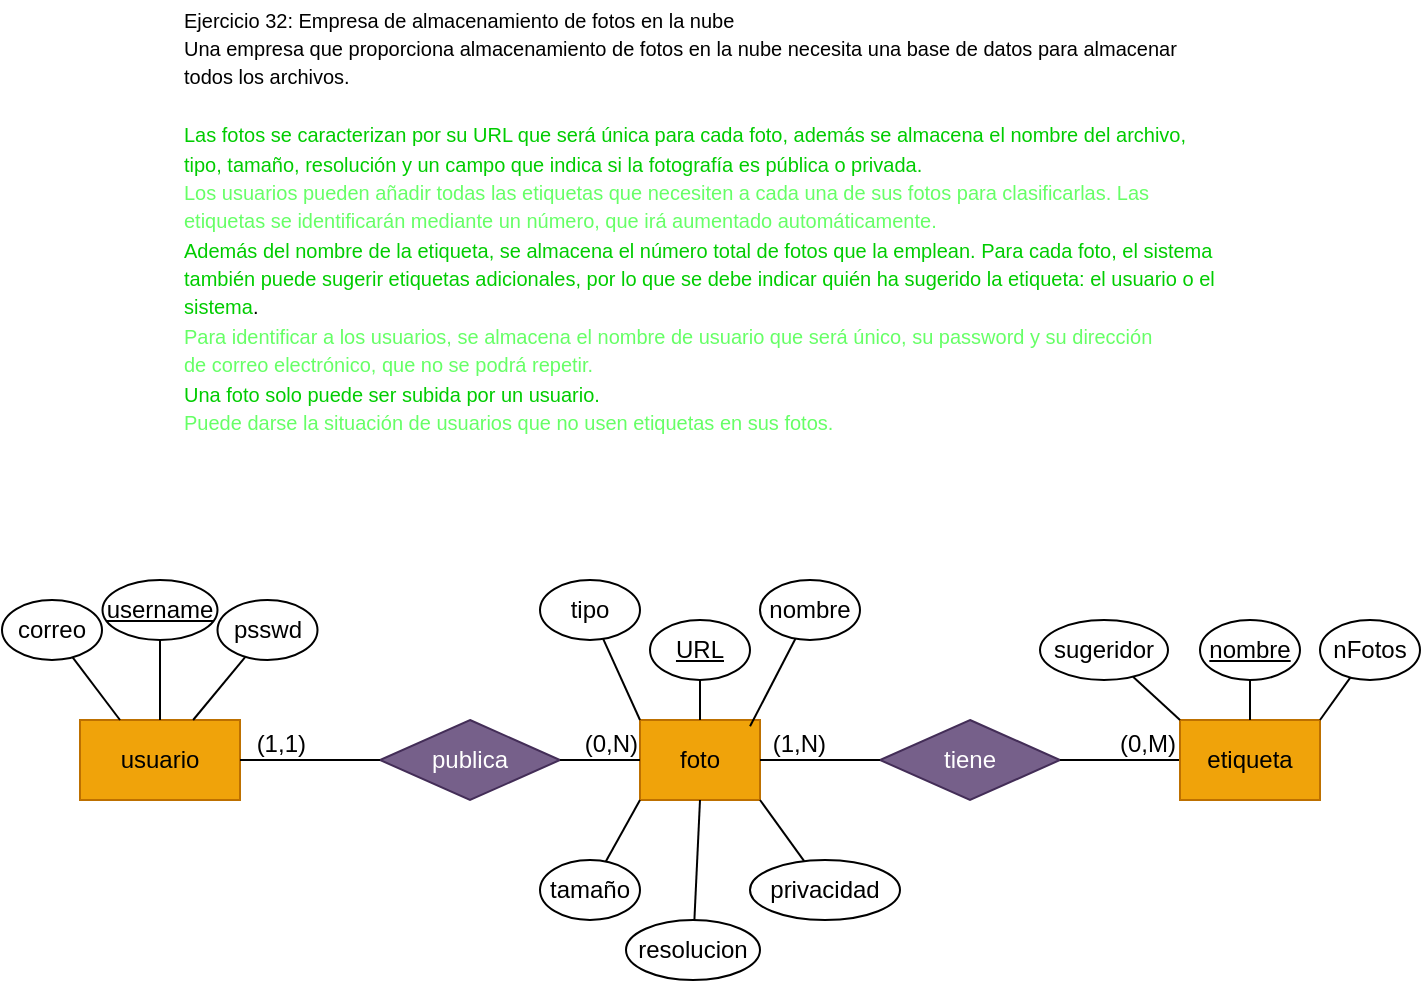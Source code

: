 <mxfile version="27.0.9">
  <diagram name="Página-1" id="4JTaqGiG4GTbNWQ9edI4">
    <mxGraphModel dx="1773" dy="1830" grid="1" gridSize="10" guides="1" tooltips="1" connect="1" arrows="1" fold="1" page="1" pageScale="1" pageWidth="827" pageHeight="1169" math="0" shadow="0">
      <root>
        <mxCell id="0" />
        <mxCell id="1" parent="0" />
        <mxCell id="4u7qaeyB-Heme8eSL70P-3" value="&lt;div&gt;&lt;span style=&quot;font-size: 10px;&quot;&gt;Ejercicio 32: Empresa de almacenamiento de fotos en la nube&lt;/span&gt;&lt;/div&gt;&lt;div&gt;&lt;span style=&quot;font-size: 10px;&quot;&gt;Una empresa que proporciona almacenamiento de fotos en la nube necesita una base de datos para almacenar&lt;/span&gt;&lt;/div&gt;&lt;div&gt;&lt;span style=&quot;font-size: 10px;&quot;&gt;todos los archivos.&lt;/span&gt;&lt;/div&gt;&lt;div&gt;&lt;span style=&quot;font-size: 10px;&quot;&gt;&lt;br&gt;&lt;/span&gt;&lt;/div&gt;&lt;div&gt;&lt;span style=&quot;font-size: 10px;&quot;&gt;&lt;font style=&quot;color: rgb(0, 204, 0);&quot;&gt;Las fotos se caracterizan por su URL que será única para cada foto, además se almacena el nombre del archivo,&lt;/font&gt;&lt;/span&gt;&lt;/div&gt;&lt;div&gt;&lt;span style=&quot;font-size: 10px;&quot;&gt;&lt;font style=&quot;color: rgb(0, 204, 0);&quot;&gt;tipo, tamaño, resolución y un campo que indica si la fotografía es pública o privada.&lt;/font&gt;&lt;/span&gt;&lt;/div&gt;&lt;div&gt;&lt;span style=&quot;font-size: 10px;&quot;&gt;&lt;font style=&quot;color: rgb(102, 255, 102);&quot;&gt;Los usuarios pueden añadir todas las etiquetas que necesiten a cada una de sus fotos para clasificarlas. Las&lt;/font&gt;&lt;/span&gt;&lt;/div&gt;&lt;div&gt;&lt;span style=&quot;font-size: 10px;&quot;&gt;&lt;font style=&quot;color: rgb(102, 255, 102);&quot;&gt;etiquetas se identificarán mediante un número, que irá aumentado automáticamente.&lt;/font&gt;&amp;nbsp;&lt;/span&gt;&lt;/div&gt;&lt;div&gt;&lt;font style=&quot;color: rgb(0, 204, 0);&quot;&gt;&lt;span style=&quot;font-size: 10px;&quot;&gt;Además del nombre de&amp;nbsp;&lt;/span&gt;&lt;span style=&quot;font-size: 10px; background-color: transparent;&quot;&gt;la etiqueta, se almacena el número total de fotos que la emplean. Para cada foto, el sistema también puede&amp;nbsp;&lt;/span&gt;&lt;span style=&quot;font-size: 10px; background-color: transparent;&quot;&gt;sugerir etiquetas adicionales, por lo que se debe indicar quién ha sugerido la etiqueta: el usuario o el sistema&lt;/span&gt;&lt;/font&gt;&lt;span style=&quot;font-size: 10px; background-color: transparent; color: light-dark(rgb(0, 0, 0), rgb(255, 255, 255));&quot;&gt;.&lt;/span&gt;&lt;/div&gt;&lt;div&gt;&lt;span style=&quot;font-size: 10px;&quot;&gt;&lt;font style=&quot;color: rgb(102, 255, 102);&quot;&gt;Para identificar a los usuarios, se almacena el nombre de usuario que será único, su password y su dirección&lt;/font&gt;&lt;/span&gt;&lt;/div&gt;&lt;div&gt;&lt;span style=&quot;font-size: 10px;&quot;&gt;&lt;font style=&quot;color: rgb(102, 255, 102);&quot;&gt;de correo electrónico, que no se podrá repetir.&amp;nbsp;&lt;/font&gt;&lt;/span&gt;&lt;/div&gt;&lt;div&gt;&lt;span style=&quot;font-size: 10px;&quot;&gt;&lt;font style=&quot;color: rgb(0, 204, 0);&quot;&gt;Una foto solo puede ser subida por un usuario.&lt;/font&gt;&lt;/span&gt;&lt;/div&gt;&lt;div&gt;&lt;span style=&quot;font-size: 10px;&quot;&gt;&lt;font style=&quot;color: rgb(102, 255, 102);&quot;&gt;Puede darse la situación de usuarios que no usen etiquetas en sus fotos.&lt;/font&gt;&lt;/span&gt;&lt;/div&gt;" style="text;html=1;align=left;verticalAlign=middle;whiteSpace=wrap;rounded=0;" parent="1" vertex="1">
          <mxGeometry x="-80" y="-40" width="540" height="220" as="geometry" />
        </mxCell>
        <mxCell id="4u7qaeyB-Heme8eSL70P-4" value="foto" style="whiteSpace=wrap;html=1;align=center;fillColor=#f0a30a;strokeColor=#BD7000;fontColor=#000000;" parent="1" vertex="1">
          <mxGeometry x="150" y="320" width="60" height="40" as="geometry" />
        </mxCell>
        <mxCell id="4u7qaeyB-Heme8eSL70P-5" value="" style="endArrow=none;html=1;rounded=0;exitX=0.5;exitY=0;exitDx=0;exitDy=0;" parent="1" source="4u7qaeyB-Heme8eSL70P-4" target="4u7qaeyB-Heme8eSL70P-6" edge="1">
          <mxGeometry relative="1" as="geometry">
            <mxPoint x="130" y="275" as="sourcePoint" />
            <mxPoint x="190" y="275" as="targetPoint" />
          </mxGeometry>
        </mxCell>
        <mxCell id="4u7qaeyB-Heme8eSL70P-6" value="&lt;u&gt;URL&lt;/u&gt;" style="ellipse;whiteSpace=wrap;html=1;align=center;" parent="1" vertex="1">
          <mxGeometry x="155" y="270" width="50" height="30" as="geometry" />
        </mxCell>
        <mxCell id="4u7qaeyB-Heme8eSL70P-23" value="usuario" style="whiteSpace=wrap;html=1;align=center;fillColor=#f0a30a;strokeColor=#BD7000;fontColor=#000000;" parent="1" vertex="1">
          <mxGeometry x="-130" y="320" width="80" height="40" as="geometry" />
        </mxCell>
        <mxCell id="7ET53O19MIQ0_UiLssNE-1" value="tiene" style="shape=rhombus;perimeter=rhombusPerimeter;whiteSpace=wrap;html=1;align=center;fillColor=#76608a;fontColor=#ffffff;strokeColor=#432D57;" vertex="1" parent="1">
          <mxGeometry x="270" y="320" width="90" height="40" as="geometry" />
        </mxCell>
        <mxCell id="7ET53O19MIQ0_UiLssNE-2" value="" style="endArrow=none;html=1;rounded=0;exitX=0;exitY=0.5;exitDx=0;exitDy=0;entryX=1;entryY=0.5;entryDx=0;entryDy=0;" edge="1" source="7ET53O19MIQ0_UiLssNE-1" parent="1" target="4u7qaeyB-Heme8eSL70P-4">
          <mxGeometry relative="1" as="geometry">
            <mxPoint x="327" y="310" as="sourcePoint" />
            <mxPoint x="230" y="340" as="targetPoint" />
          </mxGeometry>
        </mxCell>
        <mxCell id="7ET53O19MIQ0_UiLssNE-3" value="(1,N)" style="resizable=0;html=1;whiteSpace=wrap;align=right;verticalAlign=bottom;" connectable="0" vertex="1" parent="7ET53O19MIQ0_UiLssNE-2">
          <mxGeometry x="1" relative="1" as="geometry">
            <mxPoint x="34" as="offset" />
          </mxGeometry>
        </mxCell>
        <mxCell id="7ET53O19MIQ0_UiLssNE-4" value="" style="endArrow=none;html=1;rounded=0;exitX=1;exitY=0.5;exitDx=0;exitDy=0;entryX=0;entryY=0.5;entryDx=0;entryDy=0;" edge="1" source="7ET53O19MIQ0_UiLssNE-1" parent="1" target="7ET53O19MIQ0_UiLssNE-14">
          <mxGeometry relative="1" as="geometry">
            <mxPoint x="393" y="340" as="sourcePoint" />
            <mxPoint x="420" y="340" as="targetPoint" />
          </mxGeometry>
        </mxCell>
        <mxCell id="7ET53O19MIQ0_UiLssNE-5" value="(0,M)" style="resizable=0;html=1;whiteSpace=wrap;align=right;verticalAlign=bottom;" connectable="0" vertex="1" parent="7ET53O19MIQ0_UiLssNE-4">
          <mxGeometry x="1" relative="1" as="geometry">
            <mxPoint x="-1" as="offset" />
          </mxGeometry>
        </mxCell>
        <mxCell id="7ET53O19MIQ0_UiLssNE-9" value="publica" style="shape=rhombus;perimeter=rhombusPerimeter;whiteSpace=wrap;html=1;align=center;fillColor=#76608a;fontColor=#ffffff;strokeColor=#432D57;" vertex="1" parent="1">
          <mxGeometry x="20" y="320" width="90" height="40" as="geometry" />
        </mxCell>
        <mxCell id="7ET53O19MIQ0_UiLssNE-10" value="" style="endArrow=none;html=1;rounded=0;exitX=0;exitY=0.5;exitDx=0;exitDy=0;" edge="1" source="7ET53O19MIQ0_UiLssNE-9" parent="1">
          <mxGeometry relative="1" as="geometry">
            <mxPoint x="-33" y="310" as="sourcePoint" />
            <mxPoint x="-50" y="340" as="targetPoint" />
          </mxGeometry>
        </mxCell>
        <mxCell id="7ET53O19MIQ0_UiLssNE-11" value="(1,1)" style="resizable=0;html=1;whiteSpace=wrap;align=right;verticalAlign=bottom;" connectable="0" vertex="1" parent="7ET53O19MIQ0_UiLssNE-10">
          <mxGeometry x="1" relative="1" as="geometry">
            <mxPoint x="34" as="offset" />
          </mxGeometry>
        </mxCell>
        <mxCell id="7ET53O19MIQ0_UiLssNE-12" value="" style="endArrow=none;html=1;rounded=0;exitX=1;exitY=0.5;exitDx=0;exitDy=0;entryX=0;entryY=0.5;entryDx=0;entryDy=0;" edge="1" source="7ET53O19MIQ0_UiLssNE-9" parent="1" target="4u7qaeyB-Heme8eSL70P-4">
          <mxGeometry relative="1" as="geometry">
            <mxPoint x="-33" y="310" as="sourcePoint" />
            <mxPoint x="140" y="340" as="targetPoint" />
          </mxGeometry>
        </mxCell>
        <mxCell id="7ET53O19MIQ0_UiLssNE-13" value="(0,N)" style="resizable=0;html=1;whiteSpace=wrap;align=right;verticalAlign=bottom;" connectable="0" vertex="1" parent="7ET53O19MIQ0_UiLssNE-12">
          <mxGeometry x="1" relative="1" as="geometry">
            <mxPoint as="offset" />
          </mxGeometry>
        </mxCell>
        <mxCell id="7ET53O19MIQ0_UiLssNE-14" value="etiqueta" style="whiteSpace=wrap;html=1;align=center;fillColor=#f0a30a;strokeColor=#BD7000;fontColor=#000000;" vertex="1" parent="1">
          <mxGeometry x="420" y="320" width="70" height="40" as="geometry" />
        </mxCell>
        <mxCell id="7ET53O19MIQ0_UiLssNE-16" value="" style="endArrow=none;html=1;rounded=0;exitX=0.917;exitY=0.079;exitDx=0;exitDy=0;exitPerimeter=0;" edge="1" target="7ET53O19MIQ0_UiLssNE-17" parent="1" source="4u7qaeyB-Heme8eSL70P-4">
          <mxGeometry relative="1" as="geometry">
            <mxPoint x="205" y="265" as="sourcePoint" />
            <mxPoint x="265" y="265" as="targetPoint" />
          </mxGeometry>
        </mxCell>
        <mxCell id="7ET53O19MIQ0_UiLssNE-17" value="nombre" style="ellipse;whiteSpace=wrap;html=1;align=center;" vertex="1" parent="1">
          <mxGeometry x="210" y="250" width="50" height="30" as="geometry" />
        </mxCell>
        <mxCell id="7ET53O19MIQ0_UiLssNE-18" value="" style="endArrow=none;html=1;rounded=0;exitX=0;exitY=0;exitDx=0;exitDy=0;" edge="1" target="7ET53O19MIQ0_UiLssNE-19" parent="1" source="4u7qaeyB-Heme8eSL70P-4">
          <mxGeometry relative="1" as="geometry">
            <mxPoint x="65" y="285" as="sourcePoint" />
            <mxPoint x="125" y="285" as="targetPoint" />
          </mxGeometry>
        </mxCell>
        <mxCell id="7ET53O19MIQ0_UiLssNE-19" value="tipo" style="ellipse;whiteSpace=wrap;html=1;align=center;" vertex="1" parent="1">
          <mxGeometry x="100" y="250" width="50" height="30" as="geometry" />
        </mxCell>
        <mxCell id="7ET53O19MIQ0_UiLssNE-20" value="" style="endArrow=none;html=1;rounded=0;exitX=0;exitY=1;exitDx=0;exitDy=0;" edge="1" target="7ET53O19MIQ0_UiLssNE-21" parent="1" source="4u7qaeyB-Heme8eSL70P-4">
          <mxGeometry relative="1" as="geometry">
            <mxPoint x="70" y="405" as="sourcePoint" />
            <mxPoint x="130" y="405" as="targetPoint" />
          </mxGeometry>
        </mxCell>
        <mxCell id="7ET53O19MIQ0_UiLssNE-21" value="tamaño" style="ellipse;whiteSpace=wrap;html=1;align=center;" vertex="1" parent="1">
          <mxGeometry x="100" y="390" width="50" height="30" as="geometry" />
        </mxCell>
        <mxCell id="7ET53O19MIQ0_UiLssNE-22" value="" style="endArrow=none;html=1;rounded=0;exitX=0.5;exitY=1;exitDx=0;exitDy=0;" edge="1" target="7ET53O19MIQ0_UiLssNE-23" parent="1" source="4u7qaeyB-Heme8eSL70P-4">
          <mxGeometry relative="1" as="geometry">
            <mxPoint x="138" y="445" as="sourcePoint" />
            <mxPoint x="198" y="445" as="targetPoint" />
          </mxGeometry>
        </mxCell>
        <mxCell id="7ET53O19MIQ0_UiLssNE-23" value="resolucion" style="ellipse;whiteSpace=wrap;html=1;align=center;" vertex="1" parent="1">
          <mxGeometry x="143" y="420" width="67" height="30" as="geometry" />
        </mxCell>
        <mxCell id="7ET53O19MIQ0_UiLssNE-24" value="" style="endArrow=none;html=1;rounded=0;exitX=1;exitY=1;exitDx=0;exitDy=0;" edge="1" target="7ET53O19MIQ0_UiLssNE-25" parent="1" source="4u7qaeyB-Heme8eSL70P-4">
          <mxGeometry relative="1" as="geometry">
            <mxPoint x="200" y="405" as="sourcePoint" />
            <mxPoint x="260" y="405" as="targetPoint" />
          </mxGeometry>
        </mxCell>
        <mxCell id="7ET53O19MIQ0_UiLssNE-25" value="privacidad" style="ellipse;whiteSpace=wrap;html=1;align=center;" vertex="1" parent="1">
          <mxGeometry x="205" y="390" width="75" height="30" as="geometry" />
        </mxCell>
        <mxCell id="7ET53O19MIQ0_UiLssNE-26" value="" style="endArrow=none;html=1;rounded=0;exitX=0.5;exitY=0;exitDx=0;exitDy=0;" edge="1" target="7ET53O19MIQ0_UiLssNE-27" parent="1" source="7ET53O19MIQ0_UiLssNE-14">
          <mxGeometry relative="1" as="geometry">
            <mxPoint x="413" y="285" as="sourcePoint" />
            <mxPoint x="473" y="285" as="targetPoint" />
          </mxGeometry>
        </mxCell>
        <mxCell id="7ET53O19MIQ0_UiLssNE-27" value="&lt;u&gt;nombre&lt;/u&gt;" style="ellipse;whiteSpace=wrap;html=1;align=center;" vertex="1" parent="1">
          <mxGeometry x="430" y="270" width="50" height="30" as="geometry" />
        </mxCell>
        <mxCell id="7ET53O19MIQ0_UiLssNE-28" value="" style="endArrow=none;html=1;rounded=0;exitX=1;exitY=0;exitDx=0;exitDy=0;" edge="1" target="7ET53O19MIQ0_UiLssNE-29" parent="1" source="7ET53O19MIQ0_UiLssNE-14">
          <mxGeometry relative="1" as="geometry">
            <mxPoint x="490" y="285" as="sourcePoint" />
            <mxPoint x="550" y="285" as="targetPoint" />
          </mxGeometry>
        </mxCell>
        <mxCell id="7ET53O19MIQ0_UiLssNE-29" value="nFotos" style="ellipse;whiteSpace=wrap;html=1;align=center;" vertex="1" parent="1">
          <mxGeometry x="490" y="270" width="50" height="30" as="geometry" />
        </mxCell>
        <mxCell id="7ET53O19MIQ0_UiLssNE-30" value="" style="endArrow=none;html=1;rounded=0;exitX=0;exitY=0;exitDx=0;exitDy=0;" edge="1" target="7ET53O19MIQ0_UiLssNE-31" parent="1" source="7ET53O19MIQ0_UiLssNE-14">
          <mxGeometry relative="1" as="geometry">
            <mxPoint x="329" y="285" as="sourcePoint" />
            <mxPoint x="389" y="285" as="targetPoint" />
          </mxGeometry>
        </mxCell>
        <mxCell id="7ET53O19MIQ0_UiLssNE-31" value="sugeridor" style="ellipse;whiteSpace=wrap;html=1;align=center;" vertex="1" parent="1">
          <mxGeometry x="350" y="270" width="64" height="30" as="geometry" />
        </mxCell>
        <mxCell id="7ET53O19MIQ0_UiLssNE-32" value="" style="endArrow=none;html=1;rounded=0;exitX=0.5;exitY=0;exitDx=0;exitDy=0;" edge="1" target="7ET53O19MIQ0_UiLssNE-33" parent="1" source="4u7qaeyB-Heme8eSL70P-23">
          <mxGeometry relative="1" as="geometry">
            <mxPoint x="-140" y="285" as="sourcePoint" />
            <mxPoint x="-80" y="285" as="targetPoint" />
          </mxGeometry>
        </mxCell>
        <mxCell id="7ET53O19MIQ0_UiLssNE-33" value="&lt;u&gt;username&lt;/u&gt;" style="ellipse;whiteSpace=wrap;html=1;align=center;" vertex="1" parent="1">
          <mxGeometry x="-118.75" y="250" width="57.5" height="30" as="geometry" />
        </mxCell>
        <mxCell id="7ET53O19MIQ0_UiLssNE-34" value="" style="endArrow=none;html=1;rounded=0;" edge="1" target="7ET53O19MIQ0_UiLssNE-35" parent="1" source="4u7qaeyB-Heme8eSL70P-23">
          <mxGeometry relative="1" as="geometry">
            <mxPoint x="-65" y="245" as="sourcePoint" />
            <mxPoint x="-5" y="245" as="targetPoint" />
          </mxGeometry>
        </mxCell>
        <mxCell id="7ET53O19MIQ0_UiLssNE-35" value="psswd" style="ellipse;whiteSpace=wrap;html=1;align=center;" vertex="1" parent="1">
          <mxGeometry x="-61.25" y="260" width="50" height="30" as="geometry" />
        </mxCell>
        <mxCell id="7ET53O19MIQ0_UiLssNE-36" value="" style="endArrow=none;html=1;rounded=0;exitX=0.25;exitY=0;exitDx=0;exitDy=0;" edge="1" target="7ET53O19MIQ0_UiLssNE-37" parent="1" source="4u7qaeyB-Heme8eSL70P-23">
          <mxGeometry relative="1" as="geometry">
            <mxPoint x="-204" y="275" as="sourcePoint" />
            <mxPoint x="-144" y="275" as="targetPoint" />
          </mxGeometry>
        </mxCell>
        <mxCell id="7ET53O19MIQ0_UiLssNE-37" value="correo" style="ellipse;whiteSpace=wrap;html=1;align=center;" vertex="1" parent="1">
          <mxGeometry x="-169" y="260" width="50" height="30" as="geometry" />
        </mxCell>
      </root>
    </mxGraphModel>
  </diagram>
</mxfile>
